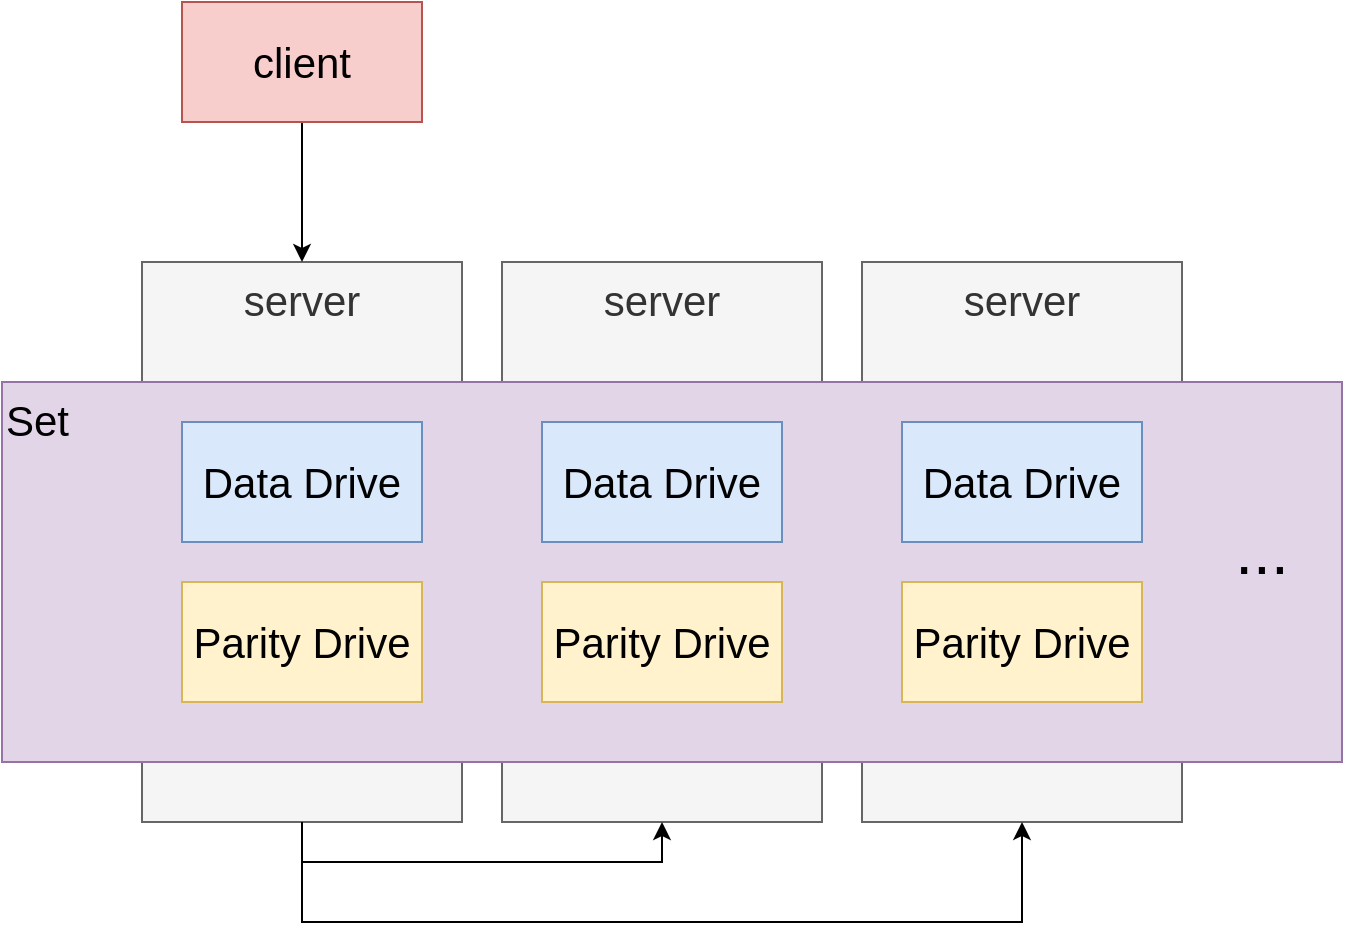 <mxfile version="17.4.4" type="github">
  <diagram id="grWDxUKGPTWDO2RBl-IH" name="Page-1">
    <mxGraphModel dx="946" dy="532" grid="1" gridSize="10" guides="1" tooltips="1" connect="1" arrows="1" fold="1" page="1" pageScale="1" pageWidth="827" pageHeight="1169" math="0" shadow="0">
      <root>
        <mxCell id="0" />
        <mxCell id="1" parent="0" />
        <mxCell id="ePe9VbSAZ152NeF6bydD-3" value="server" style="rounded=0;whiteSpace=wrap;html=1;align=center;verticalAlign=top;fontSize=21;fillColor=#f5f5f5;fontColor=#333333;strokeColor=#666666;" vertex="1" parent="1">
          <mxGeometry x="160" y="390" width="160" height="280" as="geometry" />
        </mxCell>
        <mxCell id="ePe9VbSAZ152NeF6bydD-6" value="server" style="rounded=0;whiteSpace=wrap;html=1;align=center;verticalAlign=top;fontSize=21;fillColor=#f5f5f5;fontColor=#333333;strokeColor=#666666;" vertex="1" parent="1">
          <mxGeometry x="340" y="390" width="160" height="280" as="geometry" />
        </mxCell>
        <mxCell id="ePe9VbSAZ152NeF6bydD-9" value="server" style="rounded=0;whiteSpace=wrap;html=1;align=center;verticalAlign=top;fontSize=21;fillColor=#f5f5f5;fontColor=#333333;strokeColor=#666666;" vertex="1" parent="1">
          <mxGeometry x="520" y="390" width="160" height="280" as="geometry" />
        </mxCell>
        <mxCell id="ePe9VbSAZ152NeF6bydD-22" value="Set" style="rounded=0;whiteSpace=wrap;html=1;fontSize=21;fillColor=#e1d5e7;strokeColor=#9673a6;align=left;verticalAlign=top;" vertex="1" parent="1">
          <mxGeometry x="90" y="450" width="670" height="190" as="geometry" />
        </mxCell>
        <mxCell id="ePe9VbSAZ152NeF6bydD-18" style="edgeStyle=orthogonalEdgeStyle;rounded=0;orthogonalLoop=1;jettySize=auto;html=1;exitX=0.5;exitY=1;exitDx=0;exitDy=0;entryX=0.5;entryY=1;entryDx=0;entryDy=0;fontSize=21;" edge="1" parent="1" source="ePe9VbSAZ152NeF6bydD-3" target="ePe9VbSAZ152NeF6bydD-6">
          <mxGeometry relative="1" as="geometry" />
        </mxCell>
        <mxCell id="ePe9VbSAZ152NeF6bydD-19" style="edgeStyle=orthogonalEdgeStyle;rounded=0;orthogonalLoop=1;jettySize=auto;html=1;exitX=0.5;exitY=1;exitDx=0;exitDy=0;entryX=0.5;entryY=1;entryDx=0;entryDy=0;fontSize=21;" edge="1" parent="1" source="ePe9VbSAZ152NeF6bydD-3" target="ePe9VbSAZ152NeF6bydD-9">
          <mxGeometry relative="1" as="geometry">
            <Array as="points">
              <mxPoint x="240" y="720" />
              <mxPoint x="600" y="720" />
            </Array>
          </mxGeometry>
        </mxCell>
        <mxCell id="ePe9VbSAZ152NeF6bydD-1" value="Data Drive" style="rounded=0;whiteSpace=wrap;html=1;fillColor=#dae8fc;strokeColor=#6c8ebf;fontSize=21;" vertex="1" parent="1">
          <mxGeometry x="180" y="470" width="120" height="60" as="geometry" />
        </mxCell>
        <mxCell id="ePe9VbSAZ152NeF6bydD-2" value="Parity&amp;nbsp;Drive" style="rounded=0;whiteSpace=wrap;html=1;fillColor=#fff2cc;strokeColor=#d6b656;fontSize=21;" vertex="1" parent="1">
          <mxGeometry x="180" y="550" width="120" height="60" as="geometry" />
        </mxCell>
        <mxCell id="ePe9VbSAZ152NeF6bydD-4" value="..." style="text;html=1;strokeColor=none;fillColor=none;align=center;verticalAlign=middle;whiteSpace=wrap;rounded=0;fontSize=32;" vertex="1" parent="1">
          <mxGeometry x="690" y="520" width="60" height="30" as="geometry" />
        </mxCell>
        <mxCell id="ePe9VbSAZ152NeF6bydD-7" value="Data Drive" style="rounded=0;whiteSpace=wrap;html=1;fillColor=#dae8fc;strokeColor=#6c8ebf;fontSize=21;" vertex="1" parent="1">
          <mxGeometry x="360" y="470" width="120" height="60" as="geometry" />
        </mxCell>
        <mxCell id="ePe9VbSAZ152NeF6bydD-8" value="Parity&amp;nbsp;Drive" style="rounded=0;whiteSpace=wrap;html=1;fillColor=#fff2cc;strokeColor=#d6b656;fontSize=21;" vertex="1" parent="1">
          <mxGeometry x="360" y="550" width="120" height="60" as="geometry" />
        </mxCell>
        <mxCell id="ePe9VbSAZ152NeF6bydD-10" value="Data Drive" style="rounded=0;whiteSpace=wrap;html=1;fillColor=#dae8fc;strokeColor=#6c8ebf;fontSize=21;" vertex="1" parent="1">
          <mxGeometry x="540" y="470" width="120" height="60" as="geometry" />
        </mxCell>
        <mxCell id="ePe9VbSAZ152NeF6bydD-11" value="Parity&amp;nbsp;Drive" style="rounded=0;whiteSpace=wrap;html=1;fillColor=#fff2cc;strokeColor=#d6b656;fontSize=21;" vertex="1" parent="1">
          <mxGeometry x="540" y="550" width="120" height="60" as="geometry" />
        </mxCell>
        <mxCell id="ePe9VbSAZ152NeF6bydD-16" style="edgeStyle=orthogonalEdgeStyle;rounded=0;orthogonalLoop=1;jettySize=auto;html=1;exitX=0.5;exitY=1;exitDx=0;exitDy=0;entryX=0.5;entryY=0;entryDx=0;entryDy=0;fontSize=21;" edge="1" parent="1" source="ePe9VbSAZ152NeF6bydD-14" target="ePe9VbSAZ152NeF6bydD-3">
          <mxGeometry relative="1" as="geometry" />
        </mxCell>
        <mxCell id="ePe9VbSAZ152NeF6bydD-14" value="&lt;font style=&quot;font-size: 21px;&quot;&gt;client&lt;/font&gt;" style="rounded=0;whiteSpace=wrap;html=1;fontSize=21;verticalAlign=middle;fillColor=#f8cecc;strokeColor=#b85450;" vertex="1" parent="1">
          <mxGeometry x="180" y="260" width="120" height="60" as="geometry" />
        </mxCell>
      </root>
    </mxGraphModel>
  </diagram>
</mxfile>

